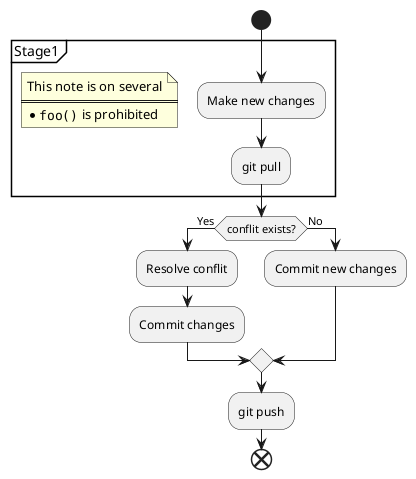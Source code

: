 @startuml
start

partition Stage1 {
    :Make new changes;
    floating note left
    This note is on several
    ====
    * ""foo()"" is prohibited
    end note
    :git pull;
}

if (conflit exists?) then (Yes)
:Resolve conflit;
:Commit changes;
else (No)
:Commit new changes;
endif
:git push;
end
@enduml
